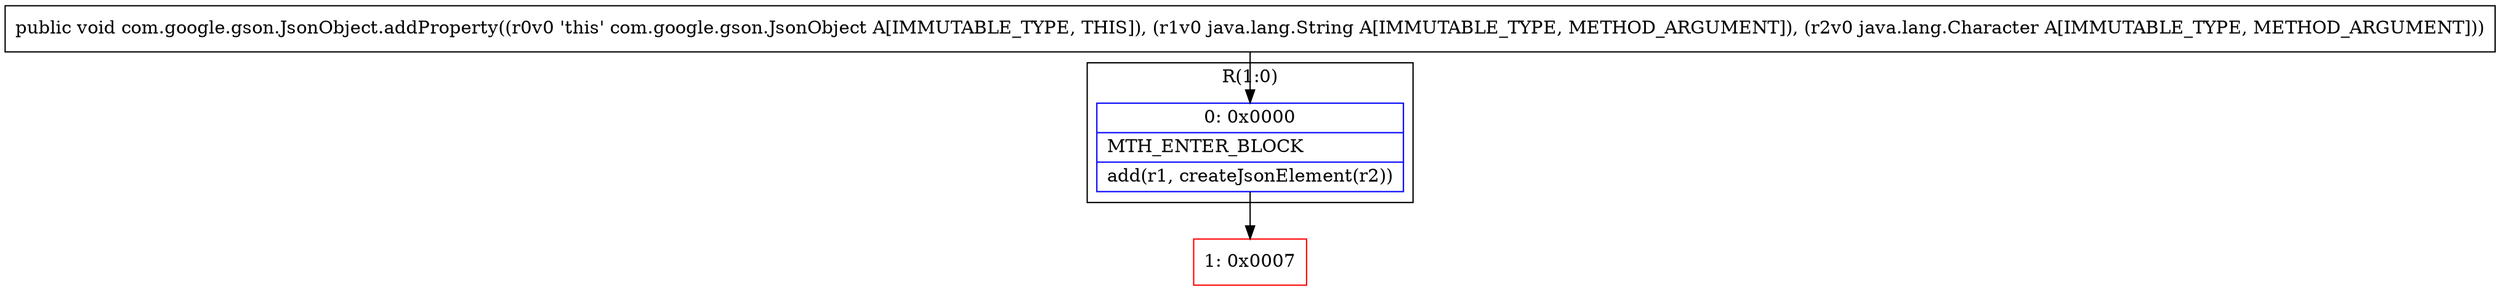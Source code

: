 digraph "CFG forcom.google.gson.JsonObject.addProperty(Ljava\/lang\/String;Ljava\/lang\/Character;)V" {
subgraph cluster_Region_1314295403 {
label = "R(1:0)";
node [shape=record,color=blue];
Node_0 [shape=record,label="{0\:\ 0x0000|MTH_ENTER_BLOCK\l|add(r1, createJsonElement(r2))\l}"];
}
Node_1 [shape=record,color=red,label="{1\:\ 0x0007}"];
MethodNode[shape=record,label="{public void com.google.gson.JsonObject.addProperty((r0v0 'this' com.google.gson.JsonObject A[IMMUTABLE_TYPE, THIS]), (r1v0 java.lang.String A[IMMUTABLE_TYPE, METHOD_ARGUMENT]), (r2v0 java.lang.Character A[IMMUTABLE_TYPE, METHOD_ARGUMENT])) }"];
MethodNode -> Node_0;
Node_0 -> Node_1;
}

